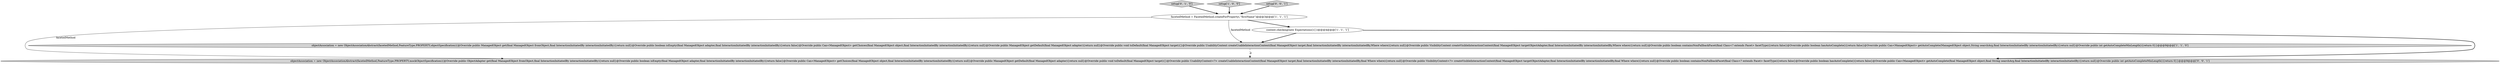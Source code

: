 digraph {
6 [style = filled, label = "objectAssociation = new ObjectAssociationAbstract(facetedMethod,FeatureType.PROPERTY,mockObjectSpecification){@Override public ObjectAdapter get(final ManagedObject fromObject,final InteractionInitiatedBy interactionInitiatedBy){return null}@Override public boolean isEmpty(final ManagedObject adapter,final InteractionInitiatedBy interactionInitiatedBy){return false}@Override public Can<ManagedObject> getChoices(final ManagedObject object,final InteractionInitiatedBy interactionInitiatedBy){return null}@Override public ManagedObject getDefault(final ManagedObject adapter){return null}@Override public void toDefault(final ManagedObject target){}@Override public UsabilityContext<?> createUsableInteractionContext(final ManagedObject target,final InteractionInitiatedBy interactionInitiatedBy,final Where where){return null}@Override public VisibilityContext<?> createVisibleInteractionContext(final ManagedObject targetObjectAdapter,final InteractionInitiatedBy interactionInitiatedBy,final Where where){return null}@Override public boolean containsNonFallbackFacet(final Class<? extends Facet> facetType){return false}@Override public boolean hasAutoComplete(){return false}@Override public Can<ManagedObject> getAutoComplete(final ManagedObject object,final String searchArg,final InteractionInitiatedBy interactionInitiatedBy){return null}@Override public int getAutoCompleteMinLength(){return 0}}@@@9@@@['0', '0', '1']", fillcolor = lightgray, shape = ellipse image = "AAA0AAABBB3BBB"];
4 [style = filled, label = "setup['0', '1', '0']", fillcolor = lightgray, shape = diamond image = "AAA0AAABBB2BBB"];
2 [style = filled, label = "objectAssociation = new ObjectAssociationAbstract(facetedMethod,FeatureType.PROPERTY,objectSpecification){@Override public ManagedObject get(final ManagedObject fromObject,final InteractionInitiatedBy interactionInitiatedBy){return null}@Override public boolean isEmpty(final ManagedObject adapter,final InteractionInitiatedBy interactionInitiatedBy){return false}@Override public Can<ManagedObject> getChoices(final ManagedObject object,final InteractionInitiatedBy interactionInitiatedBy){return null}@Override public ManagedObject getDefault(final ManagedObject adapter){return null}@Override public void toDefault(final ManagedObject target){}@Override public UsabilityContext createUsableInteractionContext(final ManagedObject target,final InteractionInitiatedBy interactionInitiatedBy,Where where){return null}@Override public VisibilityContext createVisibleInteractionContext(final ManagedObject targetObjectAdapter,final InteractionInitiatedBy interactionInitiatedBy,Where where){return null}@Override public boolean containsNonFallbackFacet(final Class<? extends Facet> facetType){return false}@Override public boolean hasAutoComplete(){return false}@Override public Can<ManagedObject> getAutoComplete(ManagedObject object,String searchArg,final InteractionInitiatedBy interactionInitiatedBy){return null}@Override public int getAutoCompleteMinLength(){return 0}}@@@9@@@['1', '1', '0']", fillcolor = lightgray, shape = ellipse image = "AAA0AAABBB1BBB"];
3 [style = filled, label = "setup['1', '0', '0']", fillcolor = lightgray, shape = diamond image = "AAA0AAABBB1BBB"];
0 [style = filled, label = "facetedMethod = FacetedMethod.createForProperty(,\"firstName\")@@@3@@@['1', '1', '1']", fillcolor = white, shape = ellipse image = "AAA0AAABBB1BBB"];
5 [style = filled, label = "setup['0', '0', '1']", fillcolor = lightgray, shape = diamond image = "AAA0AAABBB3BBB"];
1 [style = filled, label = "context.checking(new Expectations(){})@@@4@@@['1', '1', '1']", fillcolor = white, shape = ellipse image = "AAA0AAABBB1BBB"];
0->2 [style = solid, label="facetedMethod"];
1->2 [style = bold, label=""];
1->6 [style = bold, label=""];
5->0 [style = bold, label=""];
0->1 [style = bold, label=""];
3->0 [style = bold, label=""];
4->0 [style = bold, label=""];
0->6 [style = solid, label="facetedMethod"];
2->6 [style = dashed, label="0"];
}
